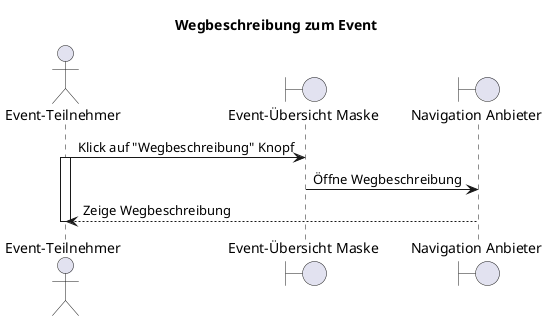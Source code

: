 @startuml F018_WegbeschreibungZumEvent_seq
title "Wegbeschreibung zum Event"

actor "Event-Teilnehmer" as user
boundary "Event-Übersicht Maske" as eventMask
boundary "Navigation Anbieter" as navProvider

user -> eventMask: Klick auf "Wegbeschreibung" Knopf
activate user
eventMask -> navProvider: Öffne Wegbeschreibung
user <-- navProvider: Zeige Wegbeschreibung
deactivate user
@enduml